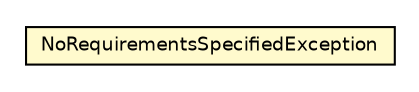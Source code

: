 #!/usr/local/bin/dot
#
# Class diagram 
# Generated by UMLGraph version 5.4 (http://www.umlgraph.org/)
#

digraph G {
	edge [fontname="Helvetica",fontsize=10,labelfontname="Helvetica",labelfontsize=10];
	node [fontname="Helvetica",fontsize=10,shape=plaintext];
	nodesep=0.25;
	ranksep=0.5;
	// jsl.modeling.elements.resource.NoRequirementsSpecifiedException
	c137068 [label=<<table title="jsl.modeling.elements.resource.NoRequirementsSpecifiedException" border="0" cellborder="1" cellspacing="0" cellpadding="2" port="p" bgcolor="lemonChiffon" href="./NoRequirementsSpecifiedException.html">
		<tr><td><table border="0" cellspacing="0" cellpadding="1">
<tr><td align="center" balign="center"> NoRequirementsSpecifiedException </td></tr>
		</table></td></tr>
		</table>>, URL="./NoRequirementsSpecifiedException.html", fontname="Helvetica", fontcolor="black", fontsize=9.0];
}

